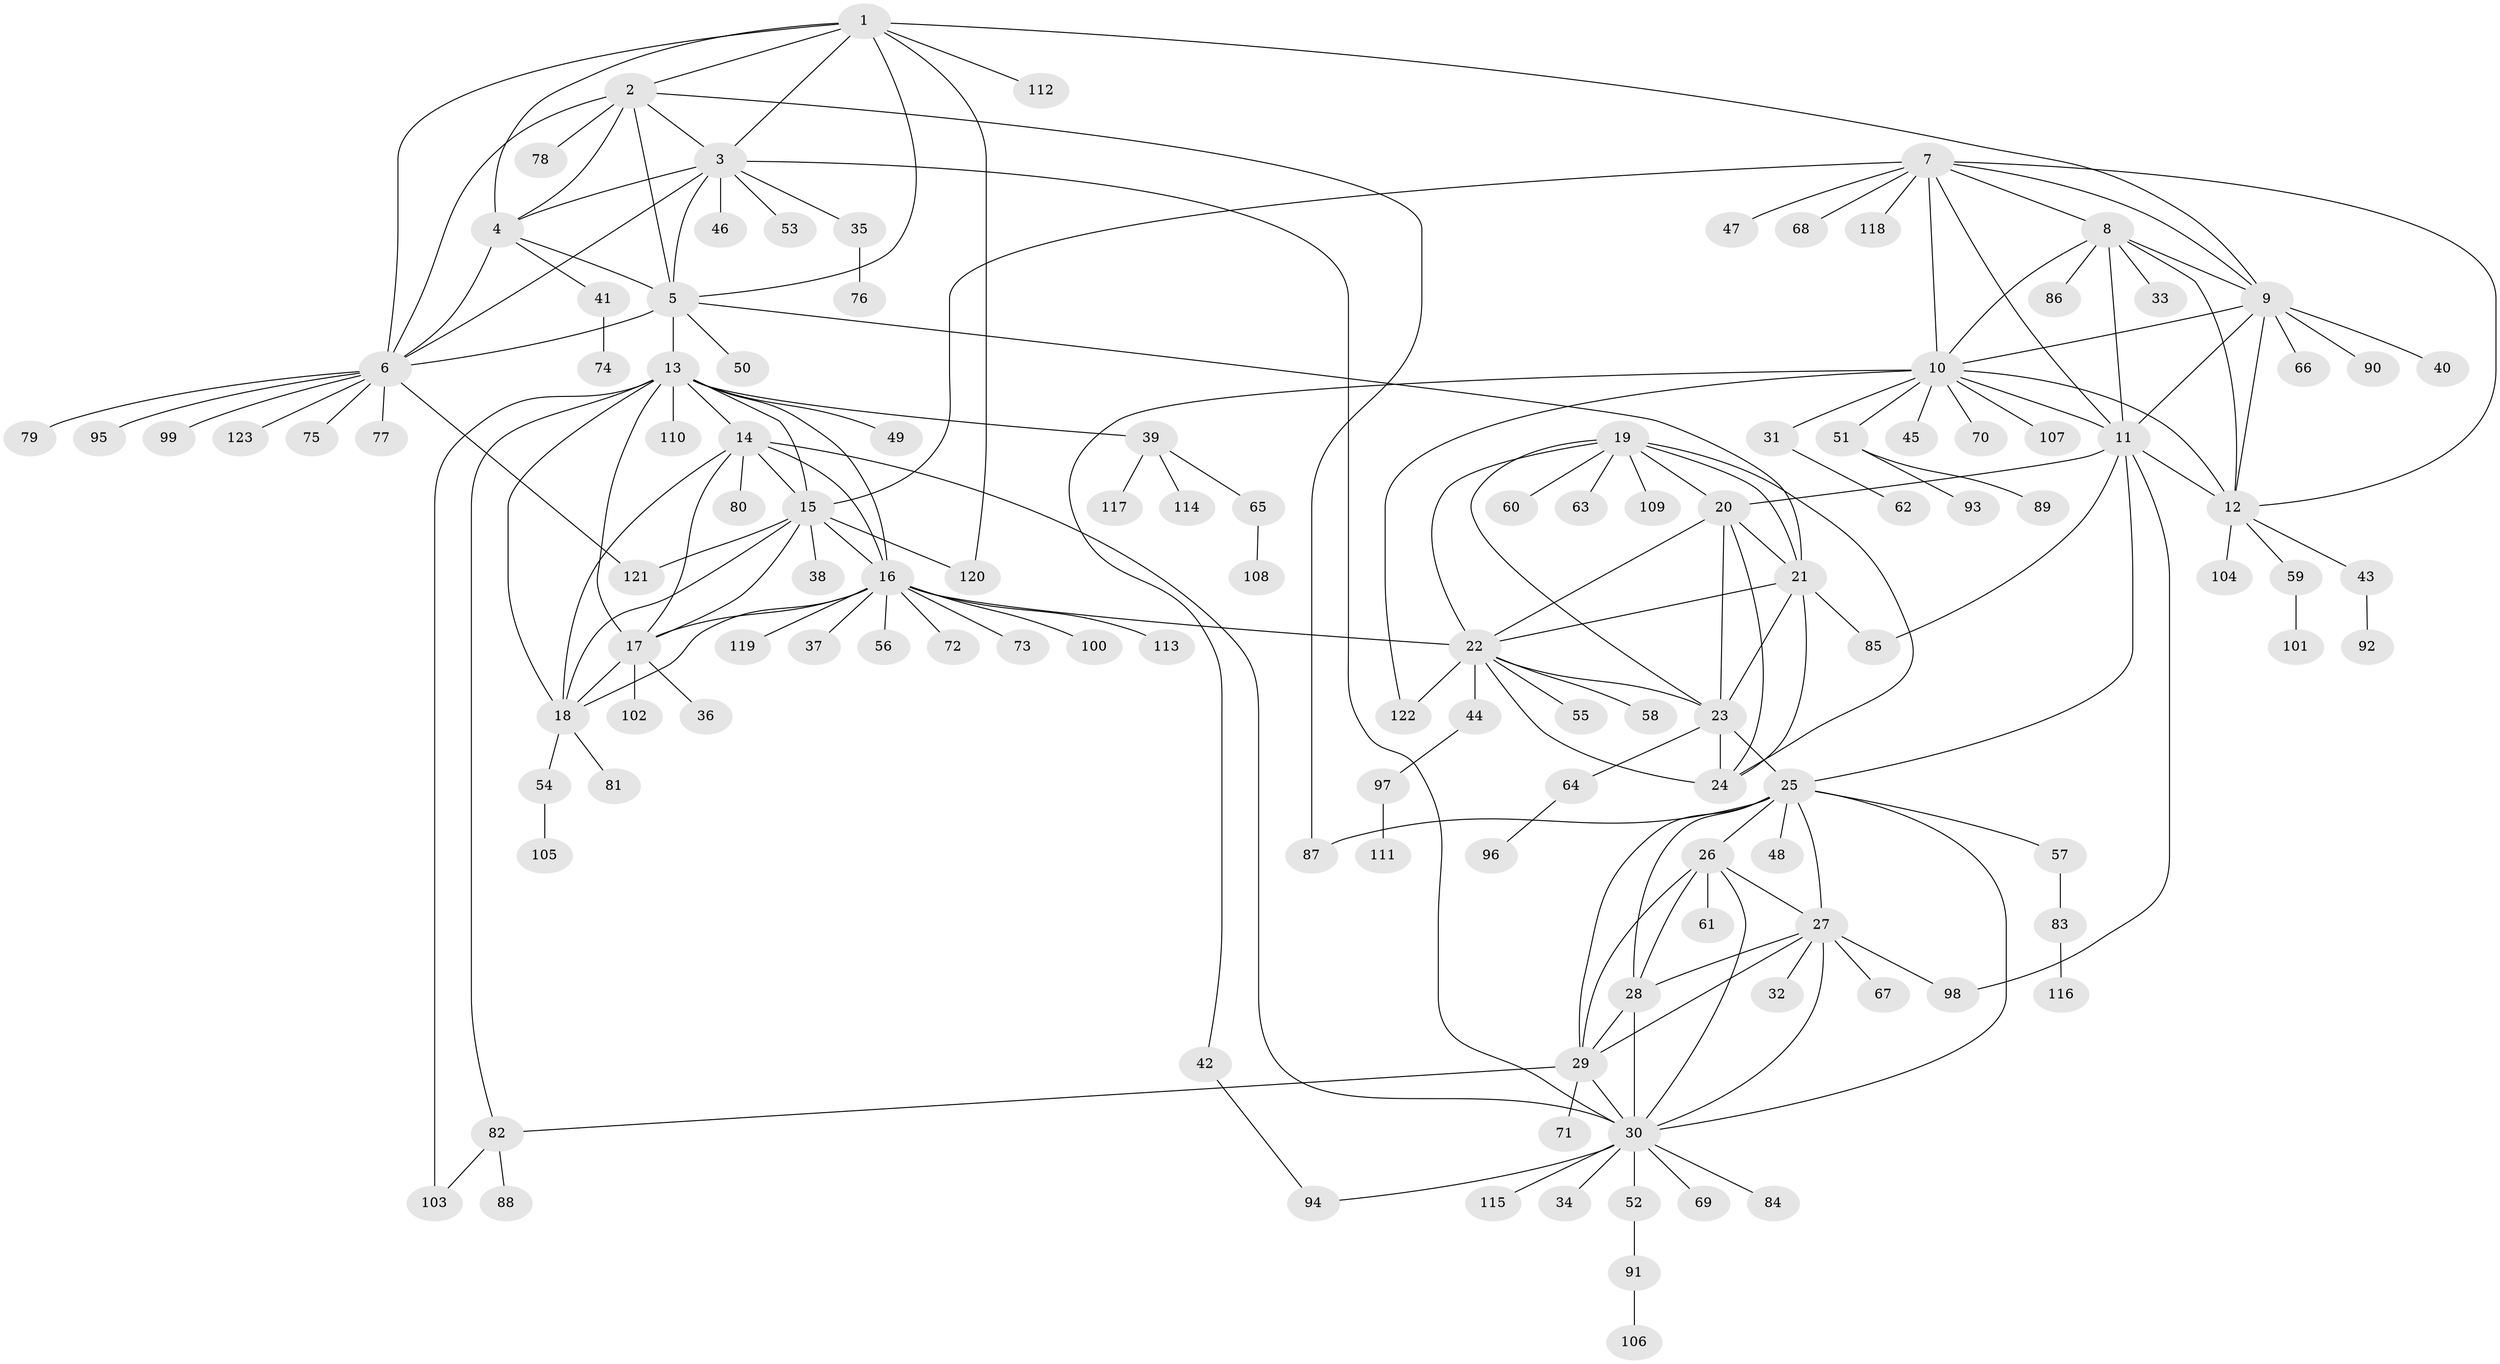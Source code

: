 // Generated by graph-tools (version 1.1) at 2025/02/03/09/25 03:02:44]
// undirected, 123 vertices, 187 edges
graph export_dot {
graph [start="1"]
  node [color=gray90,style=filled];
  1;
  2;
  3;
  4;
  5;
  6;
  7;
  8;
  9;
  10;
  11;
  12;
  13;
  14;
  15;
  16;
  17;
  18;
  19;
  20;
  21;
  22;
  23;
  24;
  25;
  26;
  27;
  28;
  29;
  30;
  31;
  32;
  33;
  34;
  35;
  36;
  37;
  38;
  39;
  40;
  41;
  42;
  43;
  44;
  45;
  46;
  47;
  48;
  49;
  50;
  51;
  52;
  53;
  54;
  55;
  56;
  57;
  58;
  59;
  60;
  61;
  62;
  63;
  64;
  65;
  66;
  67;
  68;
  69;
  70;
  71;
  72;
  73;
  74;
  75;
  76;
  77;
  78;
  79;
  80;
  81;
  82;
  83;
  84;
  85;
  86;
  87;
  88;
  89;
  90;
  91;
  92;
  93;
  94;
  95;
  96;
  97;
  98;
  99;
  100;
  101;
  102;
  103;
  104;
  105;
  106;
  107;
  108;
  109;
  110;
  111;
  112;
  113;
  114;
  115;
  116;
  117;
  118;
  119;
  120;
  121;
  122;
  123;
  1 -- 2;
  1 -- 3;
  1 -- 4;
  1 -- 5;
  1 -- 6;
  1 -- 9;
  1 -- 112;
  1 -- 120;
  2 -- 3;
  2 -- 4;
  2 -- 5;
  2 -- 6;
  2 -- 78;
  2 -- 87;
  3 -- 4;
  3 -- 5;
  3 -- 6;
  3 -- 30;
  3 -- 35;
  3 -- 46;
  3 -- 53;
  4 -- 5;
  4 -- 6;
  4 -- 41;
  5 -- 6;
  5 -- 13;
  5 -- 21;
  5 -- 50;
  6 -- 75;
  6 -- 77;
  6 -- 79;
  6 -- 95;
  6 -- 99;
  6 -- 121;
  6 -- 123;
  7 -- 8;
  7 -- 9;
  7 -- 10;
  7 -- 11;
  7 -- 12;
  7 -- 15;
  7 -- 47;
  7 -- 68;
  7 -- 118;
  8 -- 9;
  8 -- 10;
  8 -- 11;
  8 -- 12;
  8 -- 33;
  8 -- 86;
  9 -- 10;
  9 -- 11;
  9 -- 12;
  9 -- 40;
  9 -- 66;
  9 -- 90;
  10 -- 11;
  10 -- 12;
  10 -- 31;
  10 -- 42;
  10 -- 45;
  10 -- 51;
  10 -- 70;
  10 -- 107;
  10 -- 122;
  11 -- 12;
  11 -- 20;
  11 -- 25;
  11 -- 85;
  11 -- 98;
  12 -- 43;
  12 -- 59;
  12 -- 104;
  13 -- 14;
  13 -- 15;
  13 -- 16;
  13 -- 17;
  13 -- 18;
  13 -- 39;
  13 -- 49;
  13 -- 82;
  13 -- 103;
  13 -- 110;
  14 -- 15;
  14 -- 16;
  14 -- 17;
  14 -- 18;
  14 -- 30;
  14 -- 80;
  15 -- 16;
  15 -- 17;
  15 -- 18;
  15 -- 38;
  15 -- 120;
  15 -- 121;
  16 -- 17;
  16 -- 18;
  16 -- 22;
  16 -- 37;
  16 -- 56;
  16 -- 72;
  16 -- 73;
  16 -- 100;
  16 -- 113;
  16 -- 119;
  17 -- 18;
  17 -- 36;
  17 -- 102;
  18 -- 54;
  18 -- 81;
  19 -- 20;
  19 -- 21;
  19 -- 22;
  19 -- 23;
  19 -- 24;
  19 -- 60;
  19 -- 63;
  19 -- 109;
  20 -- 21;
  20 -- 22;
  20 -- 23;
  20 -- 24;
  21 -- 22;
  21 -- 23;
  21 -- 24;
  21 -- 85;
  22 -- 23;
  22 -- 24;
  22 -- 44;
  22 -- 55;
  22 -- 58;
  22 -- 122;
  23 -- 24;
  23 -- 25;
  23 -- 64;
  25 -- 26;
  25 -- 27;
  25 -- 28;
  25 -- 29;
  25 -- 30;
  25 -- 48;
  25 -- 57;
  25 -- 87;
  26 -- 27;
  26 -- 28;
  26 -- 29;
  26 -- 30;
  26 -- 61;
  27 -- 28;
  27 -- 29;
  27 -- 30;
  27 -- 32;
  27 -- 67;
  27 -- 98;
  28 -- 29;
  28 -- 30;
  29 -- 30;
  29 -- 71;
  29 -- 82;
  30 -- 34;
  30 -- 52;
  30 -- 69;
  30 -- 84;
  30 -- 94;
  30 -- 115;
  31 -- 62;
  35 -- 76;
  39 -- 65;
  39 -- 114;
  39 -- 117;
  41 -- 74;
  42 -- 94;
  43 -- 92;
  44 -- 97;
  51 -- 89;
  51 -- 93;
  52 -- 91;
  54 -- 105;
  57 -- 83;
  59 -- 101;
  64 -- 96;
  65 -- 108;
  82 -- 88;
  82 -- 103;
  83 -- 116;
  91 -- 106;
  97 -- 111;
}
